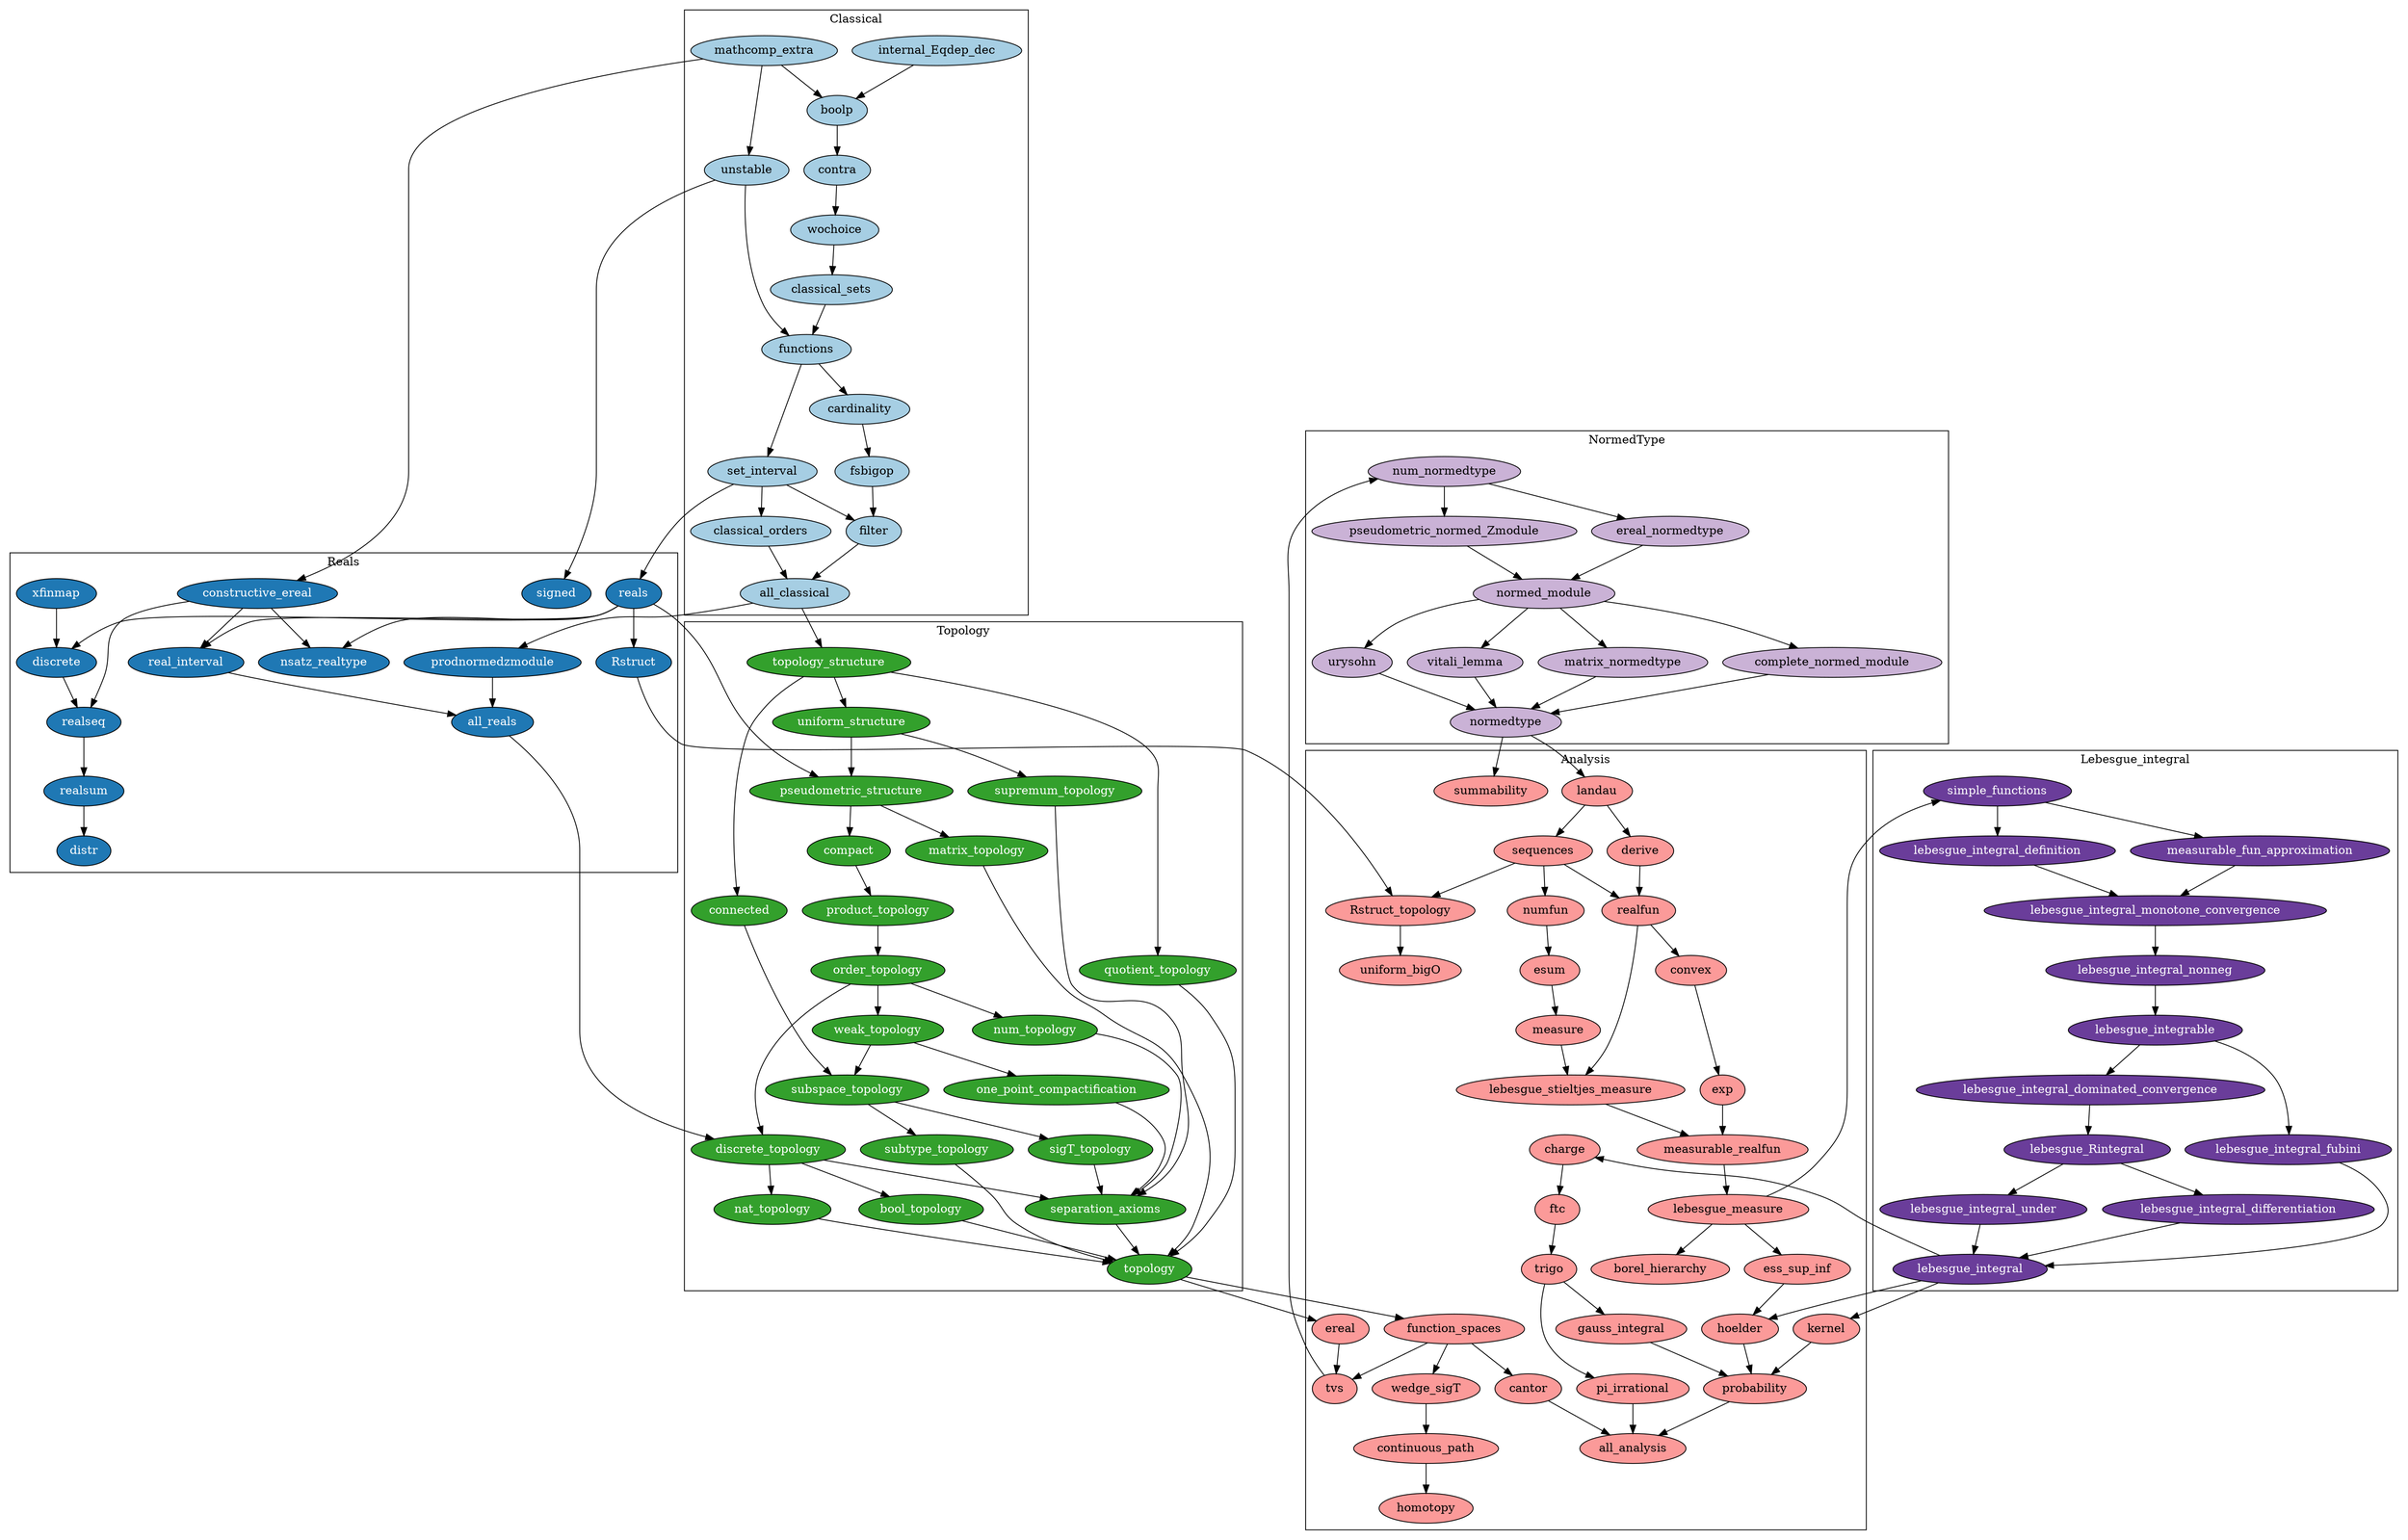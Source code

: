 digraph depend {
	node [colorscheme=paired12,
		shape=ellipse,
		style=filled
	];
	subgraph cluster_analysis {
		graph [label=Analysis];
		"theories/all_analysis"	[URL="mathcomp.analysis.all_analysis.html",
			fillcolor=5,
			label=all_analysis];
		"theories/cantor"	[URL="mathcomp.analysis.cantor.html",
			fillcolor=5,
			label=cantor];
		"theories/charge"	[URL="mathcomp.analysis.charge.html",
			fillcolor=5,
			label=charge];
		"theories/convex"	[URL="mathcomp.analysis.convex.html",
			fillcolor=5,
			label=convex];
		"theories/derive"	[URL="mathcomp.analysis.derive.html",
			fillcolor=5,
			label=derive];
		"theories/ereal"	[URL="mathcomp.analysis.ereal.html",
			fillcolor=5,
			label=ereal];
		"theories/esum"	[URL="mathcomp.analysis.esum.html",
			fillcolor=5,
			label=esum];
		"theories/exp"	[URL="mathcomp.analysis.exp.html",
			fillcolor=5,
			label=exp];
		"theories/ftc"	[URL="mathcomp.analysis.ftc.html",
			fillcolor=5,
			label=ftc];
		"theories/function_spaces"	[URL="mathcomp.analysis.function_spaces.html",
			fillcolor=5,
			label=function_spaces];
		"theories/gauss_integral"	[URL="mathcomp.analysis.gauss_integral.html",
			fillcolor=5,
			label=gauss_integral];
		"theories/hoelder"	[URL="mathcomp.analysis.hoelder.html",
			fillcolor=5,
			label=hoelder];
		"theories/kernel"	[URL="mathcomp.analysis.kernel.html",
			fillcolor=5,
			label=kernel];
		"theories/landau"	[URL="mathcomp.analysis.landau.html",
			fillcolor=5,
			label=landau];
		"theories/lebesgue_measure"	[URL="mathcomp.analysis.lebesgue_measure.html",
			fillcolor=5,
			label=lebesgue_measure];
		"theories/lebesgue_stieltjes_measure"	[URL="mathcomp.analysis.lebesgue_stieltjes_measure.html",
			fillcolor=5,
			label=lebesgue_stieltjes_measure];
		"theories/measure"	[URL="mathcomp.analysis.measure.html",
			fillcolor=5,
			label=measure];
		"theories/numfun"	[URL="mathcomp.analysis.numfun.html",
			fillcolor=5,
			label=numfun];
		"theories/pi_irrational"	[URL="mathcomp.analysis.pi_irrational.html",
			fillcolor=5,
			label=pi_irrational];
		"theories/probability"	[URL="mathcomp.analysis.probability.html",
			fillcolor=5,
			label=probability];
		"theories/realfun"	[URL="mathcomp.analysis.realfun.html",
			fillcolor=5,
			label=realfun];
		"theories/sequences"	[URL="mathcomp.analysis.sequences.html",
			fillcolor=5,
			label=sequences];
		"theories/trigo"	[URL="mathcomp.analysis.trigo.html",
			fillcolor=5,
			label=trigo];
		"theories/homotopy_theory/homotopy"	[URL="mathcomp.analysis.homotopy.html",
			fillcolor=5,
			label=homotopy];
		"theories/homotopy_theory/continuous_path"	[URL="mathcomp.analysis.continuous_path.html",
			fillcolor=5,
			label=continuous_path];
		"theories/homotopy_theory/wedge_sigT"	[URL="mathcomp.analysis.wedge_sigT.html",
			fillcolor=5,
			label=wedge_sigT];
		"theories/ess_sup_inf"	[URL="mathcomp.analysis.ess_sup_inf.html",
			fillcolor=5,
			label=ess_sup_inf];
		"theories/tvs"	[URL="mathcomp.analysis.tvs.html",
			fillcolor=5,
			label=tvs];
		"theories/measurable_realfun"	[URL="mathcomp.analysis.measurable_realfun.html",
			fillcolor=5,
			label=measurable_realfun];
		"theories/borel_hierarchy"	[URL="mathcomp.analysis.borel_hierarchy.html",
			fillcolor=5,
			label=borel_hierarchy];
		"theories/showcase/summability"	[URL="mathcomp.analysis.summability.html",
			fillcolor=5,
			label=summability];
		"analysis_stdlib/Rstruct_topology"	[URL="mathcomp.analysis_stdlib.Rstruct_topology.html",
			fillcolor=5,
			label=Rstruct_topology];
		"analysis_stdlib/showcase/uniform_bigO"	[URL="mathcomp.analysis_stdlib/showcase.uniform_bigO.html",
			fillcolor=5,
			label=uniform_bigO];
	}
	subgraph cluster_classical {
		graph [label=Classical];
		"classical/all_classical"	[URL="mathcomp.classical.all_classical.html",
			fillcolor=1,
			label=all_classical];
		"classical/boolp"	[URL="mathcomp.classical.boolp.html",
			fillcolor=1,
			label=boolp];
		"classical/cardinality"	[URL="mathcomp.classical.cardinality.html",
			fillcolor=1,
			label=cardinality];
		"classical/classical_orders"	[URL="mathcomp.classical.classical_orders.html",
			fillcolor=1,
			label=classical_orders];
		"classical/classical_sets"	[URL="mathcomp.classical.classical_sets.html",
			fillcolor=1,
			label=classical_sets];
		"classical/contra"	[URL="mathcomp.classical.contra.html",
			fillcolor=1,
			label=contra];
		"classical/filter"	[URL="mathcomp.classical.filter.html",
			fillcolor=1,
			label=filter];
		"classical/fsbigop"	[URL="mathcomp.classical.fsbigop.html",
			fillcolor=1,
			label=fsbigop];
		"classical/functions"	[URL="mathcomp.classical.functions.html",
			fillcolor=1,
			label=functions];
		"classical/mathcomp_extra"	[URL="mathcomp.classical.mathcomp_extra.html",
			fillcolor=1,
			label=mathcomp_extra];
		"classical/set_interval"	[URL="mathcomp.classical.set_interval.html",
			fillcolor=1,
			label=set_interval];
		"classical/internal_Eqdep_dec"	[URL="mathcomp.classical.internal_Eqdep_dec.html",
			fillcolor=1,
			label=internal_Eqdep_dec];
		"classical/wochoice"	[URL="mathcomp.classical.wochoice.html",
			fillcolor=1,
			label=wochoice];
		"classical/unstable"	[URL="mathcomp.classical.unstable.html",
			fillcolor=1,
			label=unstable];
	}
	subgraph cluster_reals {
		graph [label=Reals];
		"reals/constructive_ereal"	[URL="mathcomp.reals.constructive_ereal.html",
			fillcolor=2,
			fontcolor=white,
			label=constructive_ereal];
		"reals/reals"	[URL="mathcomp.reals.reals.html",
			fillcolor=2,
			fontcolor=white,
			label=reals];
		"reals/real_interval"	[URL="mathcomp.reals.real_interval.html",
			fillcolor=2,
			fontcolor=white,
			label=real_interval];
		"reals/signed"	[URL="mathcomp.reals.signed.html",
			fillcolor=2,
			fontcolor=white,
			label=signed];
		"reals/prodnormedzmodule"	[URL="mathcomp.reals.prodnormedzmodule.html",
			fillcolor=2,
			fontcolor=white,
			label=prodnormedzmodule];
		"reals/all_reals"	[URL="mathcomp.reals.all_reals.html",
			fillcolor=2,
			fontcolor=white,
			label=all_reals];
		"experimental_reals/xfinmap"	[URL="mathcomp.experimental_reals.xfinmap.html",
			fillcolor=2,
			fontcolor=white,
			label=xfinmap];
		"experimental_reals/discrete"	[URL="mathcomp.experimental_reals.discrete.html",
			fillcolor=2,
			fontcolor=white,
			label=discrete];
		"experimental_reals/realseq"	[URL="mathcomp.experimental_reals.realseq.html",
			fillcolor=2,
			fontcolor=white,
			label=realseq];
		"experimental_reals/realsum"	[URL="mathcomp.experimental_reals.realsum.html",
			fillcolor=2,
			fontcolor=white,
			label=realsum];
		"experimental_reals/distr"	[URL="mathcomp.experimental_reals.distr.html",
			fillcolor=2,
			fontcolor=white,
			label=distr];
		"reals_stdlib/Rstruct"	[URL="mathcomp.reals_stdlib.Rstruct.html",
			fillcolor=2,
			fontcolor=white,
			label=Rstruct];
		"reals_stdlib/nsatz_realtype"	[URL="mathcomp.reals_stdlib.nsatz_realtype.html",
			fillcolor=2,
			fontcolor=white,
			label=nsatz_realtype];
	}
	subgraph cluster_experimental_reals {
		graph [label=ExperimentalReals];
	}
	subgraph cluster_topology {
		graph [label=Topology];
		"theories/topology_theory/topology"	[URL="mathcomp.analysis.topology_theory.topology.html",
			fillcolor=4,
			fontcolor=white,
			label=topology];
		"theories/topology_theory/bool_topology"	[URL="mathcomp.analysis.topology_theory.bool_topology.html",
			fillcolor=4,
			fontcolor=white,
			label=bool_topology];
		"theories/topology_theory/compact"	[URL="mathcomp.analysis.topology_theory.compact.html",
			fillcolor=4,
			fontcolor=white,
			label=compact];
		"theories/topology_theory/connected"	[URL="mathcomp.analysis.topology_theory.connected.html",
			fillcolor=4,
			fontcolor=white,
			label=connected];
		"theories/topology_theory/discrete_topology"	[URL="mathcomp.analysis.topology_theory.discrete_topology.html",
			fillcolor=4,
			fontcolor=white,
			label=discrete_topology];
		"theories/topology_theory/matrix_topology"	[URL="mathcomp.analysis.topology_theory.matrix_topology.html",
			fillcolor=4,
			fontcolor=white,
			label=matrix_topology];
		"theories/topology_theory/nat_topology"	[URL="mathcomp.analysis.topology_theory.nat_topology.html",
			fillcolor=4,
			fontcolor=white,
			label=nat_topology];
		"theories/topology_theory/num_topology"	[URL="mathcomp.analysis.topology_theory.num_topology.html",
			fillcolor=4,
			fontcolor=white,
			label=num_topology];
		"theories/topology_theory/one_point_compactification"	[URL="mathcomp.analysis.topology_theory.one_point_compactification.html",
			fillcolor=4,
			fontcolor=white,
			label=one_point_compactification];
		"theories/topology_theory/order_topology"	[URL="mathcomp.analysis.topology_theory.order_topology.html",
			fillcolor=4,
			fontcolor=white,
			label=order_topology];
		"theories/topology_theory/product_topology"	[URL="mathcomp.analysis.topology_theory.product_topology.html",
			fillcolor=4,
			fontcolor=white,
			label=product_topology];
		"theories/topology_theory/pseudometric_structure"	[URL="mathcomp.analysis.topology_theory.pseudometric_structure.html",
			fillcolor=4,
			fontcolor=white,
			label=pseudometric_structure];
		"theories/topology_theory/quotient_topology"	[URL="mathcomp.analysis.topology_theory.quotient_topology.html",
			fillcolor=4,
			fontcolor=white,
			label=quotient_topology];
		"theories/topology_theory/separation_axioms"	[URL="mathcomp.analysis.topology_theory.separation_axioms.html",
			fillcolor=4,
			fontcolor=white,
			label=separation_axioms];
		"theories/topology_theory/sigT_topology"	[URL="mathcomp.analysis.topology_theory.sigT_topology.html",
			fillcolor=4,
			fontcolor=white,
			label=sigT_topology];
		"theories/topology_theory/subspace_topology"	[URL="mathcomp.analysis.topology_theory.subspace_topology.html",
			fillcolor=4,
			fontcolor=white,
			label=subspace_topology];
		"theories/topology_theory/subtype_topology"	[URL="mathcomp.analysis.topology_theory.subtype_topology.html",
			fillcolor=4,
			fontcolor=white,
			label=subtype_topology];
		"theories/topology_theory/supremum_topology"	[URL="mathcomp.analysis.topology_theory.supremum_topology.html",
			fillcolor=4,
			fontcolor=white,
			label=supremum_topology];
		"theories/topology_theory/topology_structure"	[URL="mathcomp.analysis.topology_theory.topology_structure.html",
			fillcolor=4,
			fontcolor=white,
			label=topology_structure];
		"theories/topology_theory/uniform_structure"	[URL="mathcomp.analysis.topology_theory.uniform_structure.html",
			fillcolor=4,
			fontcolor=white,
			label=uniform_structure];
		"theories/topology_theory/weak_topology"	[URL="mathcomp.analysis.topology_theory.weak_topology.html",
			fillcolor=4,
			fontcolor=white,
			label=weak_topology];
	}
	subgraph cluster_normedtype {
		graph [label=NormedType];
		"theories/normedtype_theory/normedtype"	[URL="mathcomp.analysis.normedtype_theory.normedtype.html",
			fillcolor=9,
			label=normedtype];
		"theories/normedtype_theory/num_normedtype"	[URL="mathcomp.analysis.normedtype_theory.num_normedtype.html",
			fillcolor=9,
			label=num_normedtype];
		"theories/normedtype_theory/matrix_normedtype"	[URL="mathcomp.analysis.normedtype_theory.matrix_normedtype.html",
			fillcolor=9,
			label=matrix_normedtype];
		"theories/normedtype_theory/normed_module"	[URL="mathcomp.analysis.normedtype_theory.normed_module.html",
			fillcolor=9,
			label=normed_module];
		"theories/normedtype_theory/pseudometric_normed_Zmodule"	[URL="mathcomp.analysis.normedtype_theory.pseudometric_normed_Zmodule.html",
			fillcolor=9,
			label=pseudometric_normed_Zmodule];
		"theories/normedtype_theory/ereal_normedtype"	[URL="mathcomp.analysis.normedtype_theory.ereal_normedtype.html",
			fillcolor=9,
			label=ereal_normedtype];
		"theories/normedtype_theory/complete_normed_module"	[URL="mathcomp.analysis.normedtype_theory.complete_normed_module.html",
			fillcolor=9,
			label=complete_normed_module];
		"theories/normedtype_theory/urysohn"	[URL="mathcomp.analysis.normedtype_theory.urysohn.html",
			fillcolor=9,
			label=urysohn];
		"theories/normedtype_theory/vitali_lemma"	[URL="mathcomp.analysis.normedtype_theory.vitali_lemma.html",
			fillcolor=9,
			label=vitali_lemma];
	}
	subgraph cluster_lebesgue_integral {
		graph [label=Lebesgue_integral];
		"theories/lebesgue_integral_theory/lebesgue_integral"	[URL="mathcomp.analysis.lebesgue_integral_theory.lebesgue_integral.html",
			fillcolor=10,
			fontcolor=white,
			label=lebesgue_integral];
		"theories/lebesgue_integral_theory/simple_functions"	[URL="mathcomp.analysis.lebesgue_integral_theory.simple_functions.html",
			fillcolor=10,
			fontcolor=white,
			label=simple_functions];
		"theories/lebesgue_integral_theory/lebesgue_integral_definition"	[URL="mathcomp.analysis.lebesgue_integral_theory.lebesgue_integral_definition.html",
			fillcolor=10,
			fontcolor=white,
			label=lebesgue_integral_definition];
		"theories/lebesgue_integral_theory/measurable_fun_approximation"	[URL="mathcomp.analysis.lebesgue_integral_theory.measurable_fun_approximation.html",
			fillcolor=10,
			fontcolor=white,
			label=measurable_fun_approximation];
		"theories/lebesgue_integral_theory/lebesgue_integral_monotone_convergence"	[URL="mathcomp.analysis.lebesgue_integral_theory.lebesgue_integral_monotone_convergence.html",
			fillcolor=10,
			fontcolor=white,
			label=lebesgue_integral_monotone_convergence];
		"theories/lebesgue_integral_theory/lebesgue_integral_nonneg"	[URL="mathcomp.analysis.lebesgue_integral_theory.lebesgue_integral_nonneg.html",
			fillcolor=10,
			fontcolor=white,
			label=lebesgue_integral_nonneg];
		"theories/lebesgue_integral_theory/lebesgue_integrable"	[URL="mathcomp.analysis.lebesgue_integral_theory.lebesgue_integrable.html",
			fillcolor=10,
			fontcolor=white,
			label=lebesgue_integrable];
		"theories/lebesgue_integral_theory/lebesgue_integral_dominated_convergence"	[URL="mathcomp.analysis.lebesgue_integral_theory.lebesgue_integral_dominated_convergence.html",
			fillcolor=10,
			fontcolor=white,
			label=lebesgue_integral_dominated_convergence];
		"theories/lebesgue_integral_theory/lebesgue_integral_under"	[URL="mathcomp.analysis.lebesgue_integral_theory.lebesgue_integral_under.html",
			fillcolor=10,
			fontcolor=white,
			label=lebesgue_integral_under];
		"theories/lebesgue_integral_theory/lebesgue_Rintegral"	[URL="mathcomp.analysis.lebesgue_integral_theory.lebesgue_Rintegral.html",
			fillcolor=10,
			fontcolor=white,
			label=lebesgue_Rintegral];
		"theories/lebesgue_integral_theory/lebesgue_integral_fubini"	[URL="mathcomp.analysis.lebesgue_integral_theory.lebesgue_integral_fubini.html",
			fillcolor=10,
			fontcolor=white,
			label=lebesgue_integral_fubini];
		"theories/lebesgue_integral_theory/lebesgue_integral_differentiation"	[URL="mathcomp.analysis.lebesgue_integral_theory.lebesgue_integral_differentiation.html",
			fillcolor=10,
			fontcolor=white,
			label=lebesgue_integral_differentiation];
	}
	"classical/all_classical" -> "reals/prodnormedzmodule";
	"classical/all_classical" -> "theories/topology_theory/topology_structure";
	"classical/boolp" -> "classical/contra";
	"classical/cardinality" -> "classical/fsbigop";
	"classical/classical_orders" -> "classical/all_classical";
	"classical/classical_sets" -> "classical/functions";
	"classical/contra" -> "classical/wochoice";
	"classical/filter" -> "classical/all_classical";
	"classical/fsbigop" -> "classical/filter";
	"classical/functions" -> "classical/cardinality";
	"classical/functions" -> "classical/set_interval";
	"classical/mathcomp_extra" -> "classical/boolp";
	"classical/mathcomp_extra" -> "classical/unstable";
	"classical/mathcomp_extra" -> "reals/constructive_ereal";
	"classical/set_interval" -> "classical/classical_orders";
	"classical/set_interval" -> "classical/filter";
	"classical/set_interval" -> "reals/reals";
	"classical/internal_Eqdep_dec" -> "classical/boolp";
	"classical/wochoice" -> "classical/classical_sets";
	"classical/unstable" -> "classical/functions";
	"classical/unstable" -> "reals/signed";
	"reals/constructive_ereal" -> "reals/real_interval";
	"reals/constructive_ereal" -> "experimental_reals/realseq";
	"reals/constructive_ereal" -> "reals_stdlib/nsatz_realtype";
	"reals/reals" -> "reals/real_interval";
	"reals/reals" -> "experimental_reals/discrete";
	"reals/reals" -> "reals_stdlib/Rstruct";
	"reals/reals" -> "reals_stdlib/nsatz_realtype";
	"reals/reals" -> "theories/topology_theory/pseudometric_structure";
	"reals/real_interval" -> "reals/all_reals";
	"reals/prodnormedzmodule" -> "reals/all_reals";
	"reals/all_reals" -> "theories/topology_theory/discrete_topology";
	"experimental_reals/xfinmap" -> "experimental_reals/discrete";
	"experimental_reals/discrete" -> "experimental_reals/realseq";
	"experimental_reals/realseq" -> "experimental_reals/realsum";
	"experimental_reals/realsum" -> "experimental_reals/distr";
	"reals_stdlib/Rstruct" -> "analysis_stdlib/Rstruct_topology";
	"theories/cantor" -> "theories/all_analysis";
	"theories/charge" -> "theories/ftc";
	"theories/convex" -> "theories/exp";
	"theories/derive" -> "theories/realfun";
	"theories/ereal" -> "theories/tvs";
	"theories/esum" -> "theories/measure";
	"theories/exp" -> "theories/measurable_realfun";
	"theories/ftc" -> "theories/trigo";
	"theories/function_spaces" -> "theories/cantor";
	"theories/function_spaces" -> "theories/homotopy_theory/wedge_sigT";
	"theories/function_spaces" -> "theories/tvs";
	"theories/gauss_integral" -> "theories/probability";
	"theories/hoelder" -> "theories/probability";
	"theories/kernel" -> "theories/probability";
	"theories/landau" -> "theories/derive";
	"theories/landau" -> "theories/sequences";
	"theories/lebesgue_integral_theory/lebesgue_integral" -> "theories/charge";
	"theories/lebesgue_integral_theory/lebesgue_integral" -> "theories/hoelder";
	"theories/lebesgue_integral_theory/lebesgue_integral" -> "theories/kernel";
	"theories/lebesgue_measure" -> "theories/ess_sup_inf";
	"theories/lebesgue_measure" -> "theories/borel_hierarchy";
	"theories/lebesgue_measure" -> "theories/lebesgue_integral_theory/simple_functions";
	"theories/lebesgue_stieltjes_measure" -> "theories/measurable_realfun";
	"theories/measure" -> "theories/lebesgue_stieltjes_measure";
	"theories/normedtype_theory/normedtype" -> "theories/landau";
	"theories/normedtype_theory/normedtype" -> "theories/showcase/summability";
	"theories/numfun" -> "theories/esum";
	"theories/pi_irrational" -> "theories/all_analysis";
	"theories/probability" -> "theories/all_analysis";
	"theories/realfun" -> "theories/convex";
	"theories/realfun" -> "theories/lebesgue_stieltjes_measure";
	"theories/sequences" -> "theories/numfun";
	"theories/sequences" -> "theories/realfun";
	"theories/sequences" -> "analysis_stdlib/Rstruct_topology";
	"theories/topology_theory/topology" -> "theories/ereal";
	"theories/topology_theory/topology" -> "theories/function_spaces";
	"theories/trigo" -> "theories/gauss_integral";
	"theories/trigo" -> "theories/pi_irrational";
	"theories/topology_theory/bool_topology" -> "theories/topology_theory/topology";
	"theories/topology_theory/compact" -> "theories/topology_theory/product_topology";
	"theories/topology_theory/connected" -> "theories/topology_theory/subspace_topology";
	"theories/topology_theory/discrete_topology" -> "theories/topology_theory/bool_topology";
	"theories/topology_theory/discrete_topology" -> "theories/topology_theory/nat_topology";
	"theories/topology_theory/discrete_topology" -> "theories/topology_theory/separation_axioms";
	"theories/topology_theory/matrix_topology" -> "theories/topology_theory/topology";
	"theories/topology_theory/nat_topology" -> "theories/topology_theory/topology";
	"theories/topology_theory/num_topology" -> "theories/topology_theory/separation_axioms";
	"theories/topology_theory/one_point_compactification" -> "theories/topology_theory/separation_axioms";
	"theories/topology_theory/order_topology" -> "theories/topology_theory/discrete_topology";
	"theories/topology_theory/order_topology" -> "theories/topology_theory/num_topology";
	"theories/topology_theory/order_topology" -> "theories/topology_theory/weak_topology";
	"theories/topology_theory/product_topology" -> "theories/topology_theory/order_topology";
	"theories/topology_theory/pseudometric_structure" -> "theories/topology_theory/compact";
	"theories/topology_theory/pseudometric_structure" -> "theories/topology_theory/matrix_topology";
	"theories/topology_theory/quotient_topology" -> "theories/topology_theory/topology";
	"theories/topology_theory/separation_axioms" -> "theories/topology_theory/topology";
	"theories/topology_theory/sigT_topology" -> "theories/topology_theory/separation_axioms";
	"theories/topology_theory/subspace_topology" -> "theories/topology_theory/sigT_topology";
	"theories/topology_theory/subspace_topology" -> "theories/topology_theory/subtype_topology";
	"theories/topology_theory/subtype_topology" -> "theories/topology_theory/topology";
	"theories/topology_theory/supremum_topology" -> "theories/topology_theory/separation_axioms";
	"theories/topology_theory/topology_structure" -> "theories/topology_theory/connected";
	"theories/topology_theory/topology_structure" -> "theories/topology_theory/quotient_topology";
	"theories/topology_theory/topology_structure" -> "theories/topology_theory/uniform_structure";
	"theories/topology_theory/uniform_structure" -> "theories/topology_theory/pseudometric_structure";
	"theories/topology_theory/uniform_structure" -> "theories/topology_theory/supremum_topology";
	"theories/topology_theory/weak_topology" -> "theories/topology_theory/one_point_compactification";
	"theories/topology_theory/weak_topology" -> "theories/topology_theory/subspace_topology";
	"theories/homotopy_theory/continuous_path" -> "theories/homotopy_theory/homotopy";
	"theories/homotopy_theory/wedge_sigT" -> "theories/homotopy_theory/continuous_path";
	"theories/ess_sup_inf" -> "theories/hoelder";
	"theories/tvs" -> "theories/normedtype_theory/num_normedtype";
	"theories/normedtype_theory/num_normedtype" -> "theories/normedtype_theory/pseudometric_normed_Zmodule";
	"theories/normedtype_theory/num_normedtype" -> "theories/normedtype_theory/ereal_normedtype";
	"theories/normedtype_theory/matrix_normedtype" -> "theories/normedtype_theory/normedtype";
	"theories/normedtype_theory/normed_module" -> "theories/normedtype_theory/matrix_normedtype";
	"theories/normedtype_theory/normed_module" -> "theories/normedtype_theory/complete_normed_module";
	"theories/normedtype_theory/normed_module" -> "theories/normedtype_theory/urysohn";
	"theories/normedtype_theory/normed_module" -> "theories/normedtype_theory/vitali_lemma";
	"theories/normedtype_theory/pseudometric_normed_Zmodule" -> "theories/normedtype_theory/normed_module";
	"theories/normedtype_theory/ereal_normedtype" -> "theories/normedtype_theory/normed_module";
	"theories/normedtype_theory/complete_normed_module" -> "theories/normedtype_theory/normedtype";
	"theories/normedtype_theory/urysohn" -> "theories/normedtype_theory/normedtype";
	"theories/normedtype_theory/vitali_lemma" -> "theories/normedtype_theory/normedtype";
	"theories/measurable_realfun" -> "theories/lebesgue_measure";
	"theories/lebesgue_integral_theory/simple_functions" -> "theories/lebesgue_integral_theory/lebesgue_integral_definition";
	"theories/lebesgue_integral_theory/simple_functions" -> "theories/lebesgue_integral_theory/measurable_fun_approximation";
	"theories/lebesgue_integral_theory/lebesgue_integral_definition" -> "theories/lebesgue_integral_theory/lebesgue_integral_monotone_convergence";
	"theories/lebesgue_integral_theory/measurable_fun_approximation" -> "theories/lebesgue_integral_theory/lebesgue_integral_monotone_convergence";
	"theories/lebesgue_integral_theory/lebesgue_integral_monotone_convergence" -> "theories/lebesgue_integral_theory/lebesgue_integral_nonneg";
	"theories/lebesgue_integral_theory/lebesgue_integral_nonneg" -> "theories/lebesgue_integral_theory/lebesgue_integrable";
	"theories/lebesgue_integral_theory/lebesgue_integrable" -> "theories/lebesgue_integral_theory/lebesgue_integral_dominated_convergence";
	"theories/lebesgue_integral_theory/lebesgue_integrable" -> "theories/lebesgue_integral_theory/lebesgue_integral_fubini";
	"theories/lebesgue_integral_theory/lebesgue_integral_dominated_convergence" -> "theories/lebesgue_integral_theory/lebesgue_Rintegral";
	"theories/lebesgue_integral_theory/lebesgue_integral_under" -> "theories/lebesgue_integral_theory/lebesgue_integral";
	"theories/lebesgue_integral_theory/lebesgue_Rintegral" -> "theories/lebesgue_integral_theory/lebesgue_integral_under";
	"theories/lebesgue_integral_theory/lebesgue_Rintegral" -> "theories/lebesgue_integral_theory/lebesgue_integral_differentiation";
	"theories/lebesgue_integral_theory/lebesgue_integral_fubini" -> "theories/lebesgue_integral_theory/lebesgue_integral";
	"theories/lebesgue_integral_theory/lebesgue_integral_differentiation" -> "theories/lebesgue_integral_theory/lebesgue_integral";
	"analysis_stdlib/Rstruct_topology" -> "analysis_stdlib/showcase/uniform_bigO";
}
